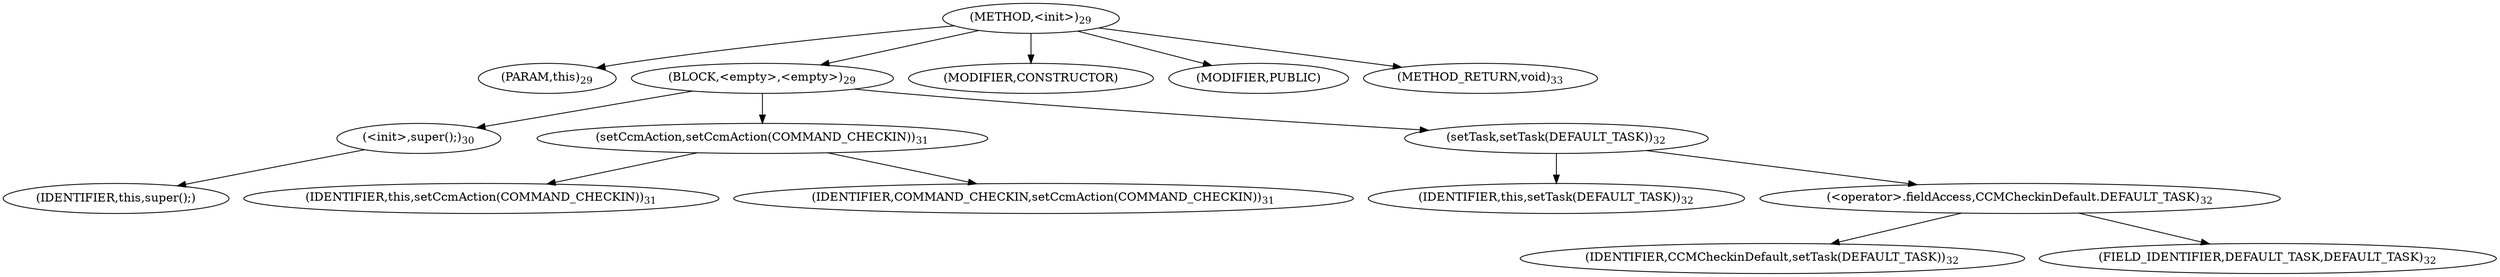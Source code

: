 digraph "&lt;init&gt;" {  
"9" [label = <(METHOD,&lt;init&gt;)<SUB>29</SUB>> ]
"4" [label = <(PARAM,this)<SUB>29</SUB>> ]
"10" [label = <(BLOCK,&lt;empty&gt;,&lt;empty&gt;)<SUB>29</SUB>> ]
"11" [label = <(&lt;init&gt;,super();)<SUB>30</SUB>> ]
"3" [label = <(IDENTIFIER,this,super();)> ]
"12" [label = <(setCcmAction,setCcmAction(COMMAND_CHECKIN))<SUB>31</SUB>> ]
"5" [label = <(IDENTIFIER,this,setCcmAction(COMMAND_CHECKIN))<SUB>31</SUB>> ]
"13" [label = <(IDENTIFIER,COMMAND_CHECKIN,setCcmAction(COMMAND_CHECKIN))<SUB>31</SUB>> ]
"14" [label = <(setTask,setTask(DEFAULT_TASK))<SUB>32</SUB>> ]
"6" [label = <(IDENTIFIER,this,setTask(DEFAULT_TASK))<SUB>32</SUB>> ]
"15" [label = <(&lt;operator&gt;.fieldAccess,CCMCheckinDefault.DEFAULT_TASK)<SUB>32</SUB>> ]
"16" [label = <(IDENTIFIER,CCMCheckinDefault,setTask(DEFAULT_TASK))<SUB>32</SUB>> ]
"17" [label = <(FIELD_IDENTIFIER,DEFAULT_TASK,DEFAULT_TASK)<SUB>32</SUB>> ]
"18" [label = <(MODIFIER,CONSTRUCTOR)> ]
"19" [label = <(MODIFIER,PUBLIC)> ]
"20" [label = <(METHOD_RETURN,void)<SUB>33</SUB>> ]
  "9" -> "4" 
  "9" -> "10" 
  "9" -> "18" 
  "9" -> "19" 
  "9" -> "20" 
  "10" -> "11" 
  "10" -> "12" 
  "10" -> "14" 
  "11" -> "3" 
  "12" -> "5" 
  "12" -> "13" 
  "14" -> "6" 
  "14" -> "15" 
  "15" -> "16" 
  "15" -> "17" 
}
